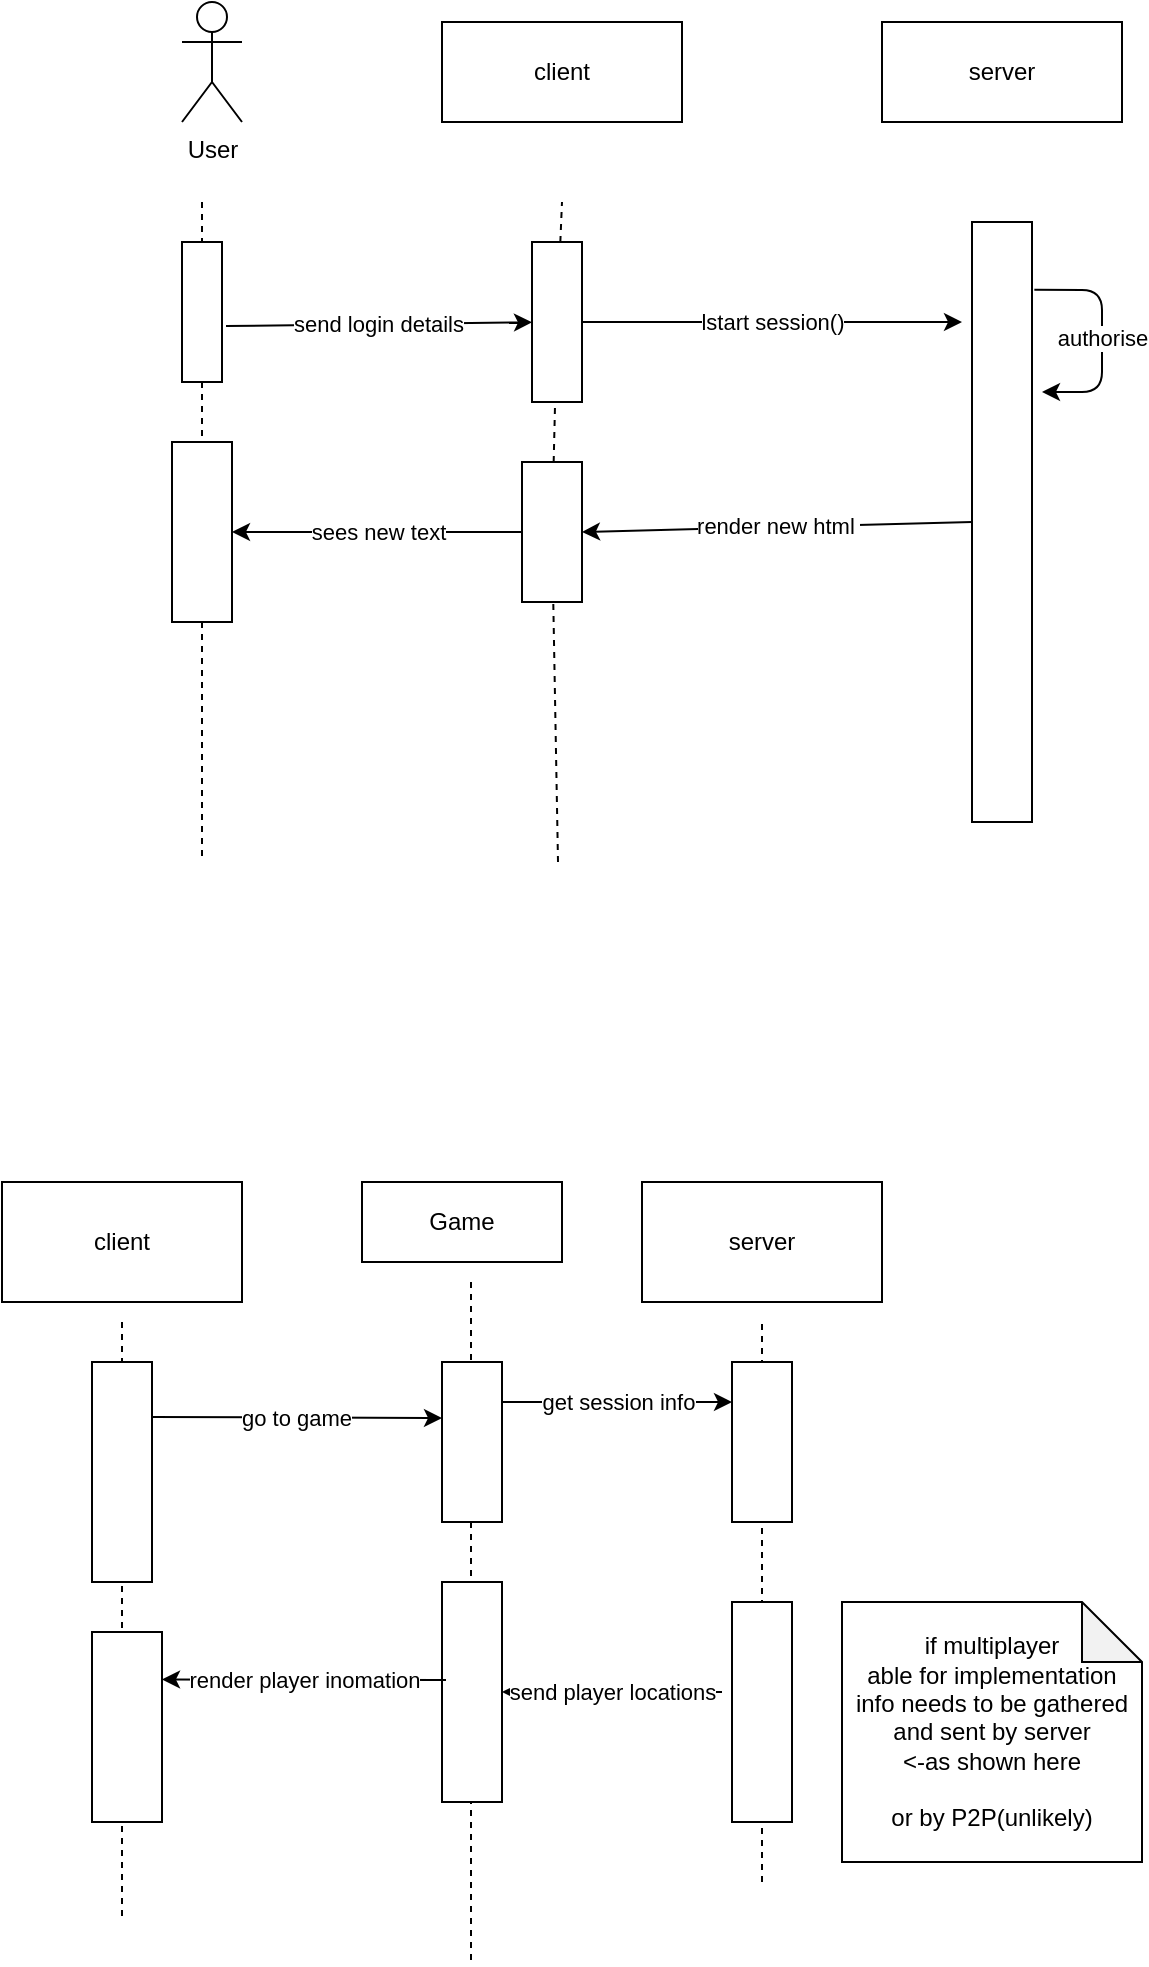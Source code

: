 <mxfile version="14.4.3" type="device"><diagram id="qVEwrbOw16JKhn6mdflm" name="Page-1"><mxGraphModel dx="542" dy="398" grid="1" gridSize="10" guides="1" tooltips="1" connect="1" arrows="1" fold="1" page="1" pageScale="1" pageWidth="827" pageHeight="1169" math="0" shadow="0"><root><mxCell id="0"/><mxCell id="1" parent="0"/><mxCell id="rXTg4Pl8zE2xgOx4QySe-43" value="" style="endArrow=none;dashed=1;html=1;" edge="1" parent="1"><mxGeometry width="50" height="50" relative="1" as="geometry"><mxPoint x="440" y="1070" as="sourcePoint"/><mxPoint x="440" y="790" as="targetPoint"/></mxGeometry></mxCell><mxCell id="rXTg4Pl8zE2xgOx4QySe-42" value="" style="endArrow=none;dashed=1;html=1;" edge="1" parent="1"><mxGeometry width="50" height="50" relative="1" as="geometry"><mxPoint x="120" y="790" as="sourcePoint"/><mxPoint x="120" y="1090" as="targetPoint"/></mxGeometry></mxCell><mxCell id="rXTg4Pl8zE2xgOx4QySe-41" value="" style="endArrow=none;dashed=1;html=1;" edge="1" parent="1"><mxGeometry width="50" height="50" relative="1" as="geometry"><mxPoint x="294.5" y="770" as="sourcePoint"/><mxPoint x="294.5" y="1110" as="targetPoint"/></mxGeometry></mxCell><mxCell id="rXTg4Pl8zE2xgOx4QySe-4" value="" style="endArrow=none;dashed=1;html=1;" edge="1" parent="1"><mxGeometry width="50" height="50" relative="1" as="geometry"><mxPoint x="160" y="230" as="sourcePoint"/><mxPoint x="160" y="560" as="targetPoint"/></mxGeometry></mxCell><mxCell id="rXTg4Pl8zE2xgOx4QySe-1" value="client" style="rounded=0;whiteSpace=wrap;html=1;" vertex="1" parent="1"><mxGeometry x="280" y="140" width="120" height="50" as="geometry"/></mxCell><mxCell id="rXTg4Pl8zE2xgOx4QySe-2" value="server" style="rounded=0;whiteSpace=wrap;html=1;" vertex="1" parent="1"><mxGeometry x="500" y="140" width="120" height="50" as="geometry"/></mxCell><mxCell id="rXTg4Pl8zE2xgOx4QySe-3" value="User" style="shape=umlActor;verticalLabelPosition=bottom;verticalAlign=top;html=1;outlineConnect=0;" vertex="1" parent="1"><mxGeometry x="150" y="130" width="30" height="60" as="geometry"/></mxCell><mxCell id="rXTg4Pl8zE2xgOx4QySe-5" value="" style="endArrow=none;dashed=1;html=1;" edge="1" parent="1" source="rXTg4Pl8zE2xgOx4QySe-8"><mxGeometry width="50" height="50" relative="1" as="geometry"><mxPoint x="340" y="440" as="sourcePoint"/><mxPoint x="340" y="230" as="targetPoint"/></mxGeometry></mxCell><mxCell id="rXTg4Pl8zE2xgOx4QySe-7" value="send login details" style="endArrow=classic;html=1;exitX=1.1;exitY=0.6;exitDx=0;exitDy=0;exitPerimeter=0;" edge="1" parent="1" source="rXTg4Pl8zE2xgOx4QySe-10" target="rXTg4Pl8zE2xgOx4QySe-8"><mxGeometry width="50" height="50" relative="1" as="geometry"><mxPoint x="190" y="289" as="sourcePoint"/><mxPoint x="320" y="290" as="targetPoint"/></mxGeometry></mxCell><mxCell id="rXTg4Pl8zE2xgOx4QySe-8" value="" style="rounded=0;whiteSpace=wrap;html=1;" vertex="1" parent="1"><mxGeometry x="325" y="250" width="25" height="80" as="geometry"/></mxCell><mxCell id="rXTg4Pl8zE2xgOx4QySe-9" value="" style="endArrow=none;dashed=1;html=1;" edge="1" parent="1" source="rXTg4Pl8zE2xgOx4QySe-23" target="rXTg4Pl8zE2xgOx4QySe-8"><mxGeometry width="50" height="50" relative="1" as="geometry"><mxPoint x="338" y="560" as="sourcePoint"/><mxPoint x="340" y="230" as="targetPoint"/></mxGeometry></mxCell><mxCell id="rXTg4Pl8zE2xgOx4QySe-10" value="" style="rounded=0;whiteSpace=wrap;html=1;" vertex="1" parent="1"><mxGeometry x="150" y="250" width="20" height="70" as="geometry"/></mxCell><mxCell id="rXTg4Pl8zE2xgOx4QySe-12" value="" style="rounded=0;whiteSpace=wrap;html=1;" vertex="1" parent="1"><mxGeometry x="545" y="240" width="30" height="300" as="geometry"/></mxCell><mxCell id="rXTg4Pl8zE2xgOx4QySe-14" value="authorise" style="endArrow=classic;html=1;exitX=1.039;exitY=0.113;exitDx=0;exitDy=0;exitPerimeter=0;entryX=1;entryY=0.75;entryDx=0;entryDy=0;" edge="1" parent="1" source="rXTg4Pl8zE2xgOx4QySe-12"><mxGeometry width="50" height="50" relative="1" as="geometry"><mxPoint x="500" y="360" as="sourcePoint"/><mxPoint x="580" y="325" as="targetPoint"/><Array as="points"><mxPoint x="610" y="274"/><mxPoint x="610" y="325"/></Array></mxGeometry></mxCell><mxCell id="rXTg4Pl8zE2xgOx4QySe-16" value="lstart session()" style="endArrow=classic;html=1;exitX=1;exitY=0.5;exitDx=0;exitDy=0;" edge="1" parent="1" source="rXTg4Pl8zE2xgOx4QySe-8"><mxGeometry width="50" height="50" relative="1" as="geometry"><mxPoint x="500" y="360" as="sourcePoint"/><mxPoint x="540" y="290" as="targetPoint"/></mxGeometry></mxCell><mxCell id="rXTg4Pl8zE2xgOx4QySe-18" value="render new html&amp;nbsp;" style="endArrow=classic;html=1;exitX=0;exitY=0.5;exitDx=0;exitDy=0;entryX=1;entryY=0.5;entryDx=0;entryDy=0;" edge="1" parent="1" source="rXTg4Pl8zE2xgOx4QySe-12" target="rXTg4Pl8zE2xgOx4QySe-23"><mxGeometry width="50" height="50" relative="1" as="geometry"><mxPoint x="500" y="360" as="sourcePoint"/><mxPoint x="370" y="390" as="targetPoint"/></mxGeometry></mxCell><mxCell id="rXTg4Pl8zE2xgOx4QySe-19" value="sees new text" style="endArrow=classic;html=1;exitX=0;exitY=0.5;exitDx=0;exitDy=0;" edge="1" parent="1" source="rXTg4Pl8zE2xgOx4QySe-23" target="rXTg4Pl8zE2xgOx4QySe-20"><mxGeometry width="50" height="50" relative="1" as="geometry"><mxPoint x="300" y="390" as="sourcePoint"/><mxPoint x="180" y="390" as="targetPoint"/></mxGeometry></mxCell><mxCell id="rXTg4Pl8zE2xgOx4QySe-20" value="" style="rounded=0;whiteSpace=wrap;html=1;" vertex="1" parent="1"><mxGeometry x="145" y="350" width="30" height="90" as="geometry"/></mxCell><mxCell id="rXTg4Pl8zE2xgOx4QySe-23" value="" style="rounded=0;whiteSpace=wrap;html=1;" vertex="1" parent="1"><mxGeometry x="320" y="360" width="30" height="70" as="geometry"/></mxCell><mxCell id="rXTg4Pl8zE2xgOx4QySe-24" value="" style="endArrow=none;dashed=1;html=1;" edge="1" parent="1" target="rXTg4Pl8zE2xgOx4QySe-23"><mxGeometry width="50" height="50" relative="1" as="geometry"><mxPoint x="338" y="560.0" as="sourcePoint"/><mxPoint x="337.574" y="330" as="targetPoint"/></mxGeometry></mxCell><mxCell id="rXTg4Pl8zE2xgOx4QySe-27" value="Game" style="rounded=0;whiteSpace=wrap;html=1;" vertex="1" parent="1"><mxGeometry x="240" y="720" width="100" height="40" as="geometry"/></mxCell><mxCell id="rXTg4Pl8zE2xgOx4QySe-28" value="client" style="rounded=0;whiteSpace=wrap;html=1;" vertex="1" parent="1"><mxGeometry x="60" y="720" width="120" height="60" as="geometry"/></mxCell><mxCell id="rXTg4Pl8zE2xgOx4QySe-29" value="server" style="rounded=0;whiteSpace=wrap;html=1;" vertex="1" parent="1"><mxGeometry x="380" y="720" width="120" height="60" as="geometry"/></mxCell><mxCell id="rXTg4Pl8zE2xgOx4QySe-30" value="" style="rounded=0;whiteSpace=wrap;html=1;" vertex="1" parent="1"><mxGeometry x="425" y="810" width="30" height="80" as="geometry"/></mxCell><mxCell id="rXTg4Pl8zE2xgOx4QySe-31" value="" style="rounded=0;whiteSpace=wrap;html=1;" vertex="1" parent="1"><mxGeometry x="280" y="810" width="30" height="80" as="geometry"/></mxCell><mxCell id="rXTg4Pl8zE2xgOx4QySe-32" value="go to game" style="endArrow=classic;html=1;exitX=1;exitY=0.25;exitDx=0;exitDy=0;" edge="1" parent="1" source="rXTg4Pl8zE2xgOx4QySe-33"><mxGeometry width="50" height="50" relative="1" as="geometry"><mxPoint x="290" y="840" as="sourcePoint"/><mxPoint x="280" y="838" as="targetPoint"/></mxGeometry></mxCell><mxCell id="rXTg4Pl8zE2xgOx4QySe-33" value="" style="rounded=0;whiteSpace=wrap;html=1;" vertex="1" parent="1"><mxGeometry x="105" y="810" width="30" height="110" as="geometry"/></mxCell><mxCell id="rXTg4Pl8zE2xgOx4QySe-34" value="get session info" style="endArrow=classic;html=1;exitX=1;exitY=0.25;exitDx=0;exitDy=0;entryX=0;entryY=0.25;entryDx=0;entryDy=0;" edge="1" parent="1" source="rXTg4Pl8zE2xgOx4QySe-31" target="rXTg4Pl8zE2xgOx4QySe-30"><mxGeometry width="50" height="50" relative="1" as="geometry"><mxPoint x="290" y="840" as="sourcePoint"/><mxPoint x="340" y="790" as="targetPoint"/></mxGeometry></mxCell><mxCell id="rXTg4Pl8zE2xgOx4QySe-35" value="" style="rounded=0;whiteSpace=wrap;html=1;" vertex="1" parent="1"><mxGeometry x="280" y="920" width="30" height="110" as="geometry"/></mxCell><mxCell id="rXTg4Pl8zE2xgOx4QySe-36" value="send player locations" style="endArrow=classic;html=1;entryX=1;entryY=0.5;entryDx=0;entryDy=0;" edge="1" parent="1" target="rXTg4Pl8zE2xgOx4QySe-35"><mxGeometry width="50" height="50" relative="1" as="geometry"><mxPoint x="420" y="975" as="sourcePoint"/><mxPoint x="400" y="840" as="targetPoint"/></mxGeometry></mxCell><mxCell id="rXTg4Pl8zE2xgOx4QySe-37" value="" style="rounded=0;whiteSpace=wrap;html=1;" vertex="1" parent="1"><mxGeometry x="425" y="930" width="30" height="110" as="geometry"/></mxCell><mxCell id="rXTg4Pl8zE2xgOx4QySe-38" value="if multiplayer&lt;br&gt;able for implementation&lt;br&gt;info needs to be gathered and sent by server&lt;br&gt;&amp;lt;-as shown here&lt;br&gt;&lt;br&gt;or by P2P(unlikely)" style="shape=note;whiteSpace=wrap;html=1;backgroundOutline=1;darkOpacity=0.05;" vertex="1" parent="1"><mxGeometry x="480" y="930" width="150" height="130" as="geometry"/></mxCell><mxCell id="rXTg4Pl8zE2xgOx4QySe-39" value="" style="rounded=0;whiteSpace=wrap;html=1;" vertex="1" parent="1"><mxGeometry x="105" y="945" width="35" height="95" as="geometry"/></mxCell><mxCell id="rXTg4Pl8zE2xgOx4QySe-40" value="render player inomation" style="endArrow=classic;html=1;exitX=0.067;exitY=0.445;exitDx=0;exitDy=0;exitPerimeter=0;entryX=1;entryY=0.25;entryDx=0;entryDy=0;" edge="1" parent="1" source="rXTg4Pl8zE2xgOx4QySe-35" target="rXTg4Pl8zE2xgOx4QySe-39"><mxGeometry width="50" height="50" relative="1" as="geometry"><mxPoint x="260" y="940" as="sourcePoint"/><mxPoint x="310" y="890" as="targetPoint"/></mxGeometry></mxCell></root></mxGraphModel></diagram></mxfile>